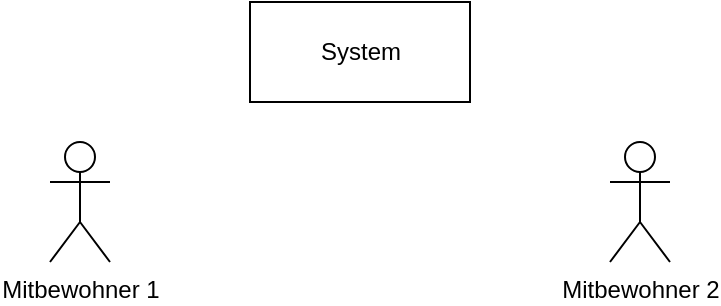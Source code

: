 <mxfile version="12.3.7" type="github" pages="1"><diagram id="_cyA-ZBIvnLnrG5oeyTV" name="Page-1"><mxGraphModel dx="1186" dy="636" grid="1" gridSize="10" guides="1" tooltips="1" connect="1" arrows="1" fold="1" page="1" pageScale="1" pageWidth="1169" pageHeight="827" math="0" shadow="0"><root><mxCell id="0"/><mxCell id="1" parent="0"/><mxCell id="icH5eueKp0hlyu4aBKDV-1" value="Mitbewohner 1" style="shape=umlActor;verticalLabelPosition=bottom;labelBackgroundColor=#ffffff;verticalAlign=top;html=1;" vertex="1" parent="1"><mxGeometry x="400" y="270" width="30" height="60" as="geometry"/></mxCell><mxCell id="icH5eueKp0hlyu4aBKDV-2" value="Mitbewohner 2" style="shape=umlActor;verticalLabelPosition=bottom;labelBackgroundColor=#ffffff;verticalAlign=top;html=1;" vertex="1" parent="1"><mxGeometry x="680" y="270" width="30" height="60" as="geometry"/></mxCell><mxCell id="icH5eueKp0hlyu4aBKDV-4" value="System" style="html=1;" vertex="1" parent="1"><mxGeometry x="500" y="200" width="110" height="50" as="geometry"/></mxCell></root></mxGraphModel></diagram></mxfile>